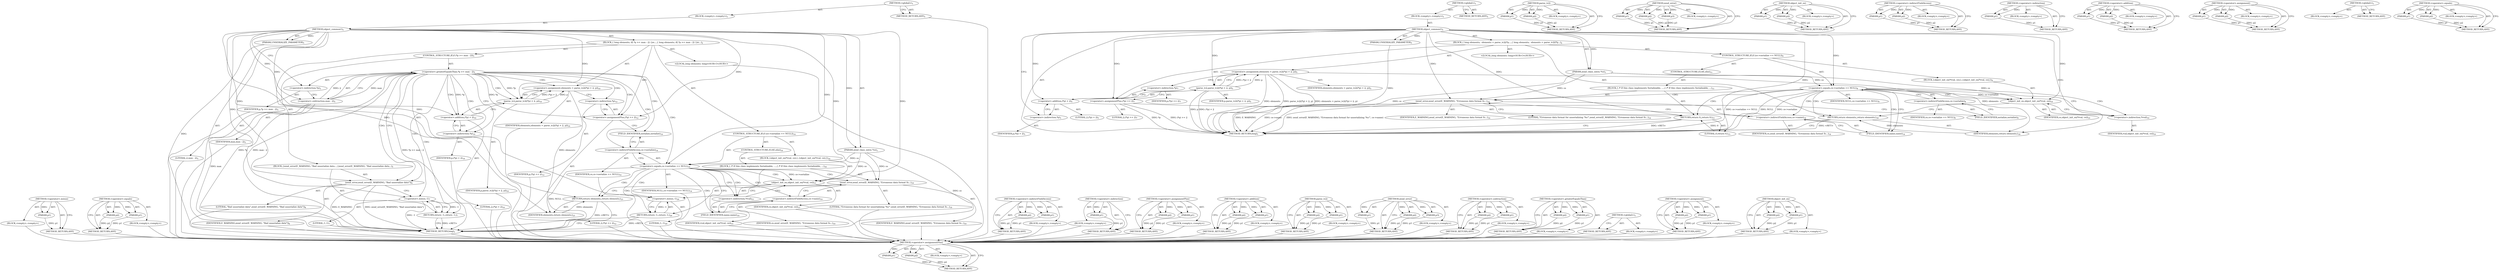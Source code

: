 digraph "object_init_ex" {
vulnerable_92 [label=<(METHOD,&lt;operator&gt;.assignmentPlus)>];
vulnerable_93 [label=<(PARAM,p1)>];
vulnerable_94 [label=<(PARAM,p2)>];
vulnerable_95 [label=<(BLOCK,&lt;empty&gt;,&lt;empty&gt;)>];
vulnerable_96 [label=<(METHOD_RETURN,ANY)>];
vulnerable_6 [label=<(METHOD,&lt;global&gt;)<SUB>1</SUB>>];
vulnerable_7 [label=<(BLOCK,&lt;empty&gt;,&lt;empty&gt;)<SUB>1</SUB>>];
vulnerable_8 [label=<(METHOD,object_common1)<SUB>1</SUB>>];
vulnerable_9 [label=<(PARAM,UNSERIALIZE_PARAMETER)<SUB>1</SUB>>];
vulnerable_10 [label=<(PARAM,zend_class_entry *ce)<SUB>1</SUB>>];
vulnerable_11 [label=<(BLOCK,{
 	long elements;
 
 	elements = parse_iv2((*p...,{
 	long elements;
 
 	elements = parse_iv2((*p...)<SUB>2</SUB>>];
vulnerable_12 [label="<(LOCAL,long elements: long)<SUB>3</SUB>>"];
vulnerable_13 [label=<(&lt;operator&gt;.assignment,elements = parse_iv2((*p) + 2, p))<SUB>5</SUB>>];
vulnerable_14 [label=<(IDENTIFIER,elements,elements = parse_iv2((*p) + 2, p))<SUB>5</SUB>>];
vulnerable_15 [label=<(parse_iv2,parse_iv2((*p) + 2, p))<SUB>5</SUB>>];
vulnerable_16 [label=<(&lt;operator&gt;.addition,(*p) + 2)<SUB>5</SUB>>];
vulnerable_17 [label=<(&lt;operator&gt;.indirection,*p)<SUB>5</SUB>>];
vulnerable_18 [label=<(IDENTIFIER,p,(*p) + 2)<SUB>5</SUB>>];
vulnerable_19 [label=<(LITERAL,2,(*p) + 2)<SUB>5</SUB>>];
vulnerable_20 [label=<(IDENTIFIER,p,parse_iv2((*p) + 2, p))<SUB>5</SUB>>];
vulnerable_21 [label=<(&lt;operator&gt;.assignmentPlus,(*p) += 2)<SUB>7</SUB>>];
vulnerable_22 [label=<(&lt;operator&gt;.indirection,*p)<SUB>7</SUB>>];
vulnerable_23 [label=<(IDENTIFIER,p,(*p) += 2)<SUB>7</SUB>>];
vulnerable_24 [label=<(LITERAL,2,(*p) += 2)<SUB>7</SUB>>];
vulnerable_25 [label=<(CONTROL_STRUCTURE,IF,if (ce-&gt;serialize == NULL))<SUB>9</SUB>>];
vulnerable_26 [label=<(&lt;operator&gt;.equals,ce-&gt;serialize == NULL)<SUB>9</SUB>>];
vulnerable_27 [label=<(&lt;operator&gt;.indirectFieldAccess,ce-&gt;serialize)<SUB>9</SUB>>];
vulnerable_28 [label=<(IDENTIFIER,ce,ce-&gt;serialize == NULL)<SUB>9</SUB>>];
vulnerable_29 [label=<(FIELD_IDENTIFIER,serialize,serialize)<SUB>9</SUB>>];
vulnerable_30 [label=<(IDENTIFIER,NULL,ce-&gt;serialize == NULL)<SUB>9</SUB>>];
vulnerable_31 [label=<(BLOCK,{
		object_init_ex(*rval, ce);
	},{
		object_init_ex(*rval, ce);
	})<SUB>9</SUB>>];
vulnerable_32 [label=<(object_init_ex,object_init_ex(*rval, ce))<SUB>10</SUB>>];
vulnerable_33 [label=<(&lt;operator&gt;.indirection,*rval)<SUB>10</SUB>>];
vulnerable_34 [label=<(IDENTIFIER,rval,object_init_ex(*rval, ce))<SUB>10</SUB>>];
vulnerable_35 [label=<(IDENTIFIER,ce,object_init_ex(*rval, ce))<SUB>10</SUB>>];
vulnerable_36 [label=<(CONTROL_STRUCTURE,ELSE,else)<SUB>11</SUB>>];
vulnerable_37 [label=<(BLOCK,{
 		/* If this class implements Serializable, ...,{
 		/* If this class implements Serializable, ...)<SUB>11</SUB>>];
vulnerable_38 [label=<(zend_error,zend_error(E_WARNING, &quot;Erroneous data format fo...)<SUB>14</SUB>>];
vulnerable_39 [label=<(IDENTIFIER,E_WARNING,zend_error(E_WARNING, &quot;Erroneous data format fo...)<SUB>14</SUB>>];
vulnerable_40 [label=<(LITERAL,&quot;Erroneous data format for unserializing '%s'&quot;,zend_error(E_WARNING, &quot;Erroneous data format fo...)<SUB>14</SUB>>];
vulnerable_41 [label=<(&lt;operator&gt;.indirectFieldAccess,ce-&gt;name)<SUB>14</SUB>>];
vulnerable_42 [label=<(IDENTIFIER,ce,zend_error(E_WARNING, &quot;Erroneous data format fo...)<SUB>14</SUB>>];
vulnerable_43 [label=<(FIELD_IDENTIFIER,name,name)<SUB>14</SUB>>];
vulnerable_44 [label=<(RETURN,return 0;,return 0;)<SUB>15</SUB>>];
vulnerable_45 [label=<(LITERAL,0,return 0;)<SUB>15</SUB>>];
vulnerable_46 [label=<(RETURN,return elements;,return elements;)<SUB>18</SUB>>];
vulnerable_47 [label=<(IDENTIFIER,elements,return elements;)<SUB>18</SUB>>];
vulnerable_48 [label=<(METHOD_RETURN,long)<SUB>1</SUB>>];
vulnerable_50 [label=<(METHOD_RETURN,ANY)<SUB>1</SUB>>];
vulnerable_78 [label=<(METHOD,parse_iv2)>];
vulnerable_79 [label=<(PARAM,p1)>];
vulnerable_80 [label=<(PARAM,p2)>];
vulnerable_81 [label=<(BLOCK,&lt;empty&gt;,&lt;empty&gt;)>];
vulnerable_82 [label=<(METHOD_RETURN,ANY)>];
vulnerable_112 [label=<(METHOD,zend_error)>];
vulnerable_113 [label=<(PARAM,p1)>];
vulnerable_114 [label=<(PARAM,p2)>];
vulnerable_115 [label=<(PARAM,p3)>];
vulnerable_116 [label=<(BLOCK,&lt;empty&gt;,&lt;empty&gt;)>];
vulnerable_117 [label=<(METHOD_RETURN,ANY)>];
vulnerable_107 [label=<(METHOD,object_init_ex)>];
vulnerable_108 [label=<(PARAM,p1)>];
vulnerable_109 [label=<(PARAM,p2)>];
vulnerable_110 [label=<(BLOCK,&lt;empty&gt;,&lt;empty&gt;)>];
vulnerable_111 [label=<(METHOD_RETURN,ANY)>];
vulnerable_102 [label=<(METHOD,&lt;operator&gt;.indirectFieldAccess)>];
vulnerable_103 [label=<(PARAM,p1)>];
vulnerable_104 [label=<(PARAM,p2)>];
vulnerable_105 [label=<(BLOCK,&lt;empty&gt;,&lt;empty&gt;)>];
vulnerable_106 [label=<(METHOD_RETURN,ANY)>];
vulnerable_88 [label=<(METHOD,&lt;operator&gt;.indirection)>];
vulnerable_89 [label=<(PARAM,p1)>];
vulnerable_90 [label=<(BLOCK,&lt;empty&gt;,&lt;empty&gt;)>];
vulnerable_91 [label=<(METHOD_RETURN,ANY)>];
vulnerable_83 [label=<(METHOD,&lt;operator&gt;.addition)>];
vulnerable_84 [label=<(PARAM,p1)>];
vulnerable_85 [label=<(PARAM,p2)>];
vulnerable_86 [label=<(BLOCK,&lt;empty&gt;,&lt;empty&gt;)>];
vulnerable_87 [label=<(METHOD_RETURN,ANY)>];
vulnerable_73 [label=<(METHOD,&lt;operator&gt;.assignment)>];
vulnerable_74 [label=<(PARAM,p1)>];
vulnerable_75 [label=<(PARAM,p2)>];
vulnerable_76 [label=<(BLOCK,&lt;empty&gt;,&lt;empty&gt;)>];
vulnerable_77 [label=<(METHOD_RETURN,ANY)>];
vulnerable_67 [label=<(METHOD,&lt;global&gt;)<SUB>1</SUB>>];
vulnerable_68 [label=<(BLOCK,&lt;empty&gt;,&lt;empty&gt;)>];
vulnerable_69 [label=<(METHOD_RETURN,ANY)>];
vulnerable_97 [label=<(METHOD,&lt;operator&gt;.equals)>];
vulnerable_98 [label=<(PARAM,p1)>];
vulnerable_99 [label=<(PARAM,p2)>];
vulnerable_100 [label=<(BLOCK,&lt;empty&gt;,&lt;empty&gt;)>];
vulnerable_101 [label=<(METHOD_RETURN,ANY)>];
fixed_110 [label=<(METHOD,&lt;operator&gt;.minus)>];
fixed_111 [label=<(PARAM,p1)>];
fixed_112 [label=<(BLOCK,&lt;empty&gt;,&lt;empty&gt;)>];
fixed_113 [label=<(METHOD_RETURN,ANY)>];
fixed_134 [label=<(METHOD,&lt;operator&gt;.equals)>];
fixed_135 [label=<(PARAM,p1)>];
fixed_136 [label=<(PARAM,p2)>];
fixed_137 [label=<(BLOCK,&lt;empty&gt;,&lt;empty&gt;)>];
fixed_138 [label=<(METHOD_RETURN,ANY)>];
fixed_6 [label=<(METHOD,&lt;global&gt;)<SUB>1</SUB>>];
fixed_7 [label=<(BLOCK,&lt;empty&gt;,&lt;empty&gt;)<SUB>1</SUB>>];
fixed_8 [label=<(METHOD,object_common1)<SUB>1</SUB>>];
fixed_9 [label=<(PARAM,UNSERIALIZE_PARAMETER)<SUB>1</SUB>>];
fixed_10 [label=<(PARAM,zend_class_entry *ce)<SUB>1</SUB>>];
fixed_11 [label=<(BLOCK,{
 	long elements;
 
	if( *p &gt;= max - 2) {
		ze...,{
 	long elements;
 
	if( *p &gt;= max - 2) {
		ze...)<SUB>2</SUB>>];
fixed_12 [label="<(LOCAL,long elements: long)<SUB>3</SUB>>"];
fixed_13 [label=<(CONTROL_STRUCTURE,IF,if (*p &gt;= max - 2))<SUB>5</SUB>>];
fixed_14 [label=<(&lt;operator&gt;.greaterEqualsThan,*p &gt;= max - 2)<SUB>5</SUB>>];
fixed_15 [label=<(&lt;operator&gt;.indirection,*p)<SUB>5</SUB>>];
fixed_16 [label=<(IDENTIFIER,p,*p &gt;= max - 2)<SUB>5</SUB>>];
fixed_17 [label=<(&lt;operator&gt;.subtraction,max - 2)<SUB>5</SUB>>];
fixed_18 [label=<(IDENTIFIER,max,max - 2)<SUB>5</SUB>>];
fixed_19 [label=<(LITERAL,2,max - 2)<SUB>5</SUB>>];
fixed_20 [label=<(BLOCK,{
		zend_error(E_WARNING, &quot;Bad unserialize data...,{
		zend_error(E_WARNING, &quot;Bad unserialize data...)<SUB>5</SUB>>];
fixed_21 [label=<(zend_error,zend_error(E_WARNING, &quot;Bad unserialize data&quot;))<SUB>6</SUB>>];
fixed_22 [label=<(IDENTIFIER,E_WARNING,zend_error(E_WARNING, &quot;Bad unserialize data&quot;))<SUB>6</SUB>>];
fixed_23 [label=<(LITERAL,&quot;Bad unserialize data&quot;,zend_error(E_WARNING, &quot;Bad unserialize data&quot;))<SUB>6</SUB>>];
fixed_24 [label=<(RETURN,return -1;,return -1;)<SUB>7</SUB>>];
fixed_25 [label=<(&lt;operator&gt;.minus,-1)<SUB>7</SUB>>];
fixed_26 [label=<(LITERAL,1,-1)<SUB>7</SUB>>];
fixed_27 [label=<(&lt;operator&gt;.assignment,elements = parse_iv2((*p) + 2, p))<SUB>10</SUB>>];
fixed_28 [label=<(IDENTIFIER,elements,elements = parse_iv2((*p) + 2, p))<SUB>10</SUB>>];
fixed_29 [label=<(parse_iv2,parse_iv2((*p) + 2, p))<SUB>10</SUB>>];
fixed_30 [label=<(&lt;operator&gt;.addition,(*p) + 2)<SUB>10</SUB>>];
fixed_31 [label=<(&lt;operator&gt;.indirection,*p)<SUB>10</SUB>>];
fixed_32 [label=<(IDENTIFIER,p,(*p) + 2)<SUB>10</SUB>>];
fixed_33 [label=<(LITERAL,2,(*p) + 2)<SUB>10</SUB>>];
fixed_34 [label=<(IDENTIFIER,p,parse_iv2((*p) + 2, p))<SUB>10</SUB>>];
fixed_35 [label=<(&lt;operator&gt;.assignmentPlus,(*p) += 2)<SUB>12</SUB>>];
fixed_36 [label=<(&lt;operator&gt;.indirection,*p)<SUB>12</SUB>>];
fixed_37 [label=<(IDENTIFIER,p,(*p) += 2)<SUB>12</SUB>>];
fixed_38 [label=<(LITERAL,2,(*p) += 2)<SUB>12</SUB>>];
fixed_39 [label=<(CONTROL_STRUCTURE,IF,if (ce-&gt;serialize == NULL))<SUB>14</SUB>>];
fixed_40 [label=<(&lt;operator&gt;.equals,ce-&gt;serialize == NULL)<SUB>14</SUB>>];
fixed_41 [label=<(&lt;operator&gt;.indirectFieldAccess,ce-&gt;serialize)<SUB>14</SUB>>];
fixed_42 [label=<(IDENTIFIER,ce,ce-&gt;serialize == NULL)<SUB>14</SUB>>];
fixed_43 [label=<(FIELD_IDENTIFIER,serialize,serialize)<SUB>14</SUB>>];
fixed_44 [label=<(IDENTIFIER,NULL,ce-&gt;serialize == NULL)<SUB>14</SUB>>];
fixed_45 [label=<(BLOCK,{
		object_init_ex(*rval, ce);
	},{
		object_init_ex(*rval, ce);
	})<SUB>14</SUB>>];
fixed_46 [label=<(object_init_ex,object_init_ex(*rval, ce))<SUB>15</SUB>>];
fixed_47 [label=<(&lt;operator&gt;.indirection,*rval)<SUB>15</SUB>>];
fixed_48 [label=<(IDENTIFIER,rval,object_init_ex(*rval, ce))<SUB>15</SUB>>];
fixed_49 [label=<(IDENTIFIER,ce,object_init_ex(*rval, ce))<SUB>15</SUB>>];
fixed_50 [label=<(CONTROL_STRUCTURE,ELSE,else)<SUB>16</SUB>>];
fixed_51 [label=<(BLOCK,{
 		/* If this class implements Serializable, ...,{
 		/* If this class implements Serializable, ...)<SUB>16</SUB>>];
fixed_52 [label=<(zend_error,zend_error(E_WARNING, &quot;Erroneous data format fo...)<SUB>19</SUB>>];
fixed_53 [label=<(IDENTIFIER,E_WARNING,zend_error(E_WARNING, &quot;Erroneous data format fo...)<SUB>19</SUB>>];
fixed_54 [label=<(LITERAL,&quot;Erroneous data format for unserializing '%s'&quot;,zend_error(E_WARNING, &quot;Erroneous data format fo...)<SUB>19</SUB>>];
fixed_55 [label=<(&lt;operator&gt;.indirectFieldAccess,ce-&gt;name)<SUB>19</SUB>>];
fixed_56 [label=<(IDENTIFIER,ce,zend_error(E_WARNING, &quot;Erroneous data format fo...)<SUB>19</SUB>>];
fixed_57 [label=<(FIELD_IDENTIFIER,name,name)<SUB>19</SUB>>];
fixed_58 [label=<(RETURN,return -1;,return -1;)<SUB>20</SUB>>];
fixed_59 [label=<(&lt;operator&gt;.minus,-1)<SUB>20</SUB>>];
fixed_60 [label=<(LITERAL,1,-1)<SUB>20</SUB>>];
fixed_61 [label=<(RETURN,return elements;,return elements;)<SUB>23</SUB>>];
fixed_62 [label=<(IDENTIFIER,elements,return elements;)<SUB>23</SUB>>];
fixed_63 [label=<(METHOD_RETURN,long)<SUB>1</SUB>>];
fixed_65 [label=<(METHOD_RETURN,ANY)<SUB>1</SUB>>];
fixed_139 [label=<(METHOD,&lt;operator&gt;.indirectFieldAccess)>];
fixed_140 [label=<(PARAM,p1)>];
fixed_141 [label=<(PARAM,p2)>];
fixed_142 [label=<(BLOCK,&lt;empty&gt;,&lt;empty&gt;)>];
fixed_143 [label=<(METHOD_RETURN,ANY)>];
fixed_95 [label=<(METHOD,&lt;operator&gt;.indirection)>];
fixed_96 [label=<(PARAM,p1)>];
fixed_97 [label=<(BLOCK,&lt;empty&gt;,&lt;empty&gt;)>];
fixed_98 [label=<(METHOD_RETURN,ANY)>];
fixed_129 [label=<(METHOD,&lt;operator&gt;.assignmentPlus)>];
fixed_130 [label=<(PARAM,p1)>];
fixed_131 [label=<(PARAM,p2)>];
fixed_132 [label=<(BLOCK,&lt;empty&gt;,&lt;empty&gt;)>];
fixed_133 [label=<(METHOD_RETURN,ANY)>];
fixed_124 [label=<(METHOD,&lt;operator&gt;.addition)>];
fixed_125 [label=<(PARAM,p1)>];
fixed_126 [label=<(PARAM,p2)>];
fixed_127 [label=<(BLOCK,&lt;empty&gt;,&lt;empty&gt;)>];
fixed_128 [label=<(METHOD_RETURN,ANY)>];
fixed_119 [label=<(METHOD,parse_iv2)>];
fixed_120 [label=<(PARAM,p1)>];
fixed_121 [label=<(PARAM,p2)>];
fixed_122 [label=<(BLOCK,&lt;empty&gt;,&lt;empty&gt;)>];
fixed_123 [label=<(METHOD_RETURN,ANY)>];
fixed_104 [label=<(METHOD,zend_error)>];
fixed_105 [label=<(PARAM,p1)>];
fixed_106 [label=<(PARAM,p2)>];
fixed_107 [label=<(PARAM,p3)>];
fixed_108 [label=<(BLOCK,&lt;empty&gt;,&lt;empty&gt;)>];
fixed_109 [label=<(METHOD_RETURN,ANY)>];
fixed_99 [label=<(METHOD,&lt;operator&gt;.subtraction)>];
fixed_100 [label=<(PARAM,p1)>];
fixed_101 [label=<(PARAM,p2)>];
fixed_102 [label=<(BLOCK,&lt;empty&gt;,&lt;empty&gt;)>];
fixed_103 [label=<(METHOD_RETURN,ANY)>];
fixed_90 [label=<(METHOD,&lt;operator&gt;.greaterEqualsThan)>];
fixed_91 [label=<(PARAM,p1)>];
fixed_92 [label=<(PARAM,p2)>];
fixed_93 [label=<(BLOCK,&lt;empty&gt;,&lt;empty&gt;)>];
fixed_94 [label=<(METHOD_RETURN,ANY)>];
fixed_84 [label=<(METHOD,&lt;global&gt;)<SUB>1</SUB>>];
fixed_85 [label=<(BLOCK,&lt;empty&gt;,&lt;empty&gt;)>];
fixed_86 [label=<(METHOD_RETURN,ANY)>];
fixed_114 [label=<(METHOD,&lt;operator&gt;.assignment)>];
fixed_115 [label=<(PARAM,p1)>];
fixed_116 [label=<(PARAM,p2)>];
fixed_117 [label=<(BLOCK,&lt;empty&gt;,&lt;empty&gt;)>];
fixed_118 [label=<(METHOD_RETURN,ANY)>];
fixed_144 [label=<(METHOD,object_init_ex)>];
fixed_145 [label=<(PARAM,p1)>];
fixed_146 [label=<(PARAM,p2)>];
fixed_147 [label=<(BLOCK,&lt;empty&gt;,&lt;empty&gt;)>];
fixed_148 [label=<(METHOD_RETURN,ANY)>];
vulnerable_92 -> vulnerable_93  [key=0, label="AST: "];
vulnerable_92 -> vulnerable_93  [key=1, label="DDG: "];
vulnerable_92 -> vulnerable_95  [key=0, label="AST: "];
vulnerable_92 -> vulnerable_94  [key=0, label="AST: "];
vulnerable_92 -> vulnerable_94  [key=1, label="DDG: "];
vulnerable_92 -> vulnerable_96  [key=0, label="AST: "];
vulnerable_92 -> vulnerable_96  [key=1, label="CFG: "];
vulnerable_93 -> vulnerable_96  [key=0, label="DDG: p1"];
vulnerable_94 -> vulnerable_96  [key=0, label="DDG: p2"];
vulnerable_6 -> vulnerable_7  [key=0, label="AST: "];
vulnerable_6 -> vulnerable_50  [key=0, label="AST: "];
vulnerable_6 -> vulnerable_50  [key=1, label="CFG: "];
vulnerable_7 -> vulnerable_8  [key=0, label="AST: "];
vulnerable_8 -> vulnerable_9  [key=0, label="AST: "];
vulnerable_8 -> vulnerable_9  [key=1, label="DDG: "];
vulnerable_8 -> vulnerable_10  [key=0, label="AST: "];
vulnerable_8 -> vulnerable_10  [key=1, label="DDG: "];
vulnerable_8 -> vulnerable_11  [key=0, label="AST: "];
vulnerable_8 -> vulnerable_48  [key=0, label="AST: "];
vulnerable_8 -> vulnerable_17  [key=0, label="CFG: "];
vulnerable_8 -> vulnerable_21  [key=0, label="DDG: "];
vulnerable_8 -> vulnerable_47  [key=0, label="DDG: "];
vulnerable_8 -> vulnerable_15  [key=0, label="DDG: "];
vulnerable_8 -> vulnerable_26  [key=0, label="DDG: "];
vulnerable_8 -> vulnerable_16  [key=0, label="DDG: "];
vulnerable_8 -> vulnerable_32  [key=0, label="DDG: "];
vulnerable_8 -> vulnerable_44  [key=0, label="DDG: "];
vulnerable_8 -> vulnerable_38  [key=0, label="DDG: "];
vulnerable_8 -> vulnerable_45  [key=0, label="DDG: "];
vulnerable_9 -> vulnerable_48  [key=0, label="DDG: "];
vulnerable_10 -> vulnerable_48  [key=0, label="DDG: ce"];
vulnerable_10 -> vulnerable_26  [key=0, label="DDG: ce"];
vulnerable_10 -> vulnerable_32  [key=0, label="DDG: ce"];
vulnerable_10 -> vulnerable_38  [key=0, label="DDG: ce"];
vulnerable_11 -> vulnerable_12  [key=0, label="AST: "];
vulnerable_11 -> vulnerable_13  [key=0, label="AST: "];
vulnerable_11 -> vulnerable_21  [key=0, label="AST: "];
vulnerable_11 -> vulnerable_25  [key=0, label="AST: "];
vulnerable_11 -> vulnerable_46  [key=0, label="AST: "];
vulnerable_13 -> vulnerable_14  [key=0, label="AST: "];
vulnerable_13 -> vulnerable_15  [key=0, label="AST: "];
vulnerable_13 -> vulnerable_22  [key=0, label="CFG: "];
vulnerable_13 -> vulnerable_48  [key=0, label="DDG: elements"];
vulnerable_13 -> vulnerable_48  [key=1, label="DDG: parse_iv2((*p) + 2, p)"];
vulnerable_13 -> vulnerable_48  [key=2, label="DDG: elements = parse_iv2((*p) + 2, p)"];
vulnerable_13 -> vulnerable_47  [key=0, label="DDG: elements"];
vulnerable_15 -> vulnerable_16  [key=0, label="AST: "];
vulnerable_15 -> vulnerable_20  [key=0, label="AST: "];
vulnerable_15 -> vulnerable_13  [key=0, label="CFG: "];
vulnerable_15 -> vulnerable_13  [key=1, label="DDG: (*p) + 2"];
vulnerable_15 -> vulnerable_13  [key=2, label="DDG: p"];
vulnerable_15 -> vulnerable_48  [key=0, label="DDG: (*p) + 2"];
vulnerable_15 -> vulnerable_48  [key=1, label="DDG: p"];
vulnerable_16 -> vulnerable_17  [key=0, label="AST: "];
vulnerable_16 -> vulnerable_19  [key=0, label="AST: "];
vulnerable_16 -> vulnerable_15  [key=0, label="CFG: "];
vulnerable_17 -> vulnerable_18  [key=0, label="AST: "];
vulnerable_17 -> vulnerable_16  [key=0, label="CFG: "];
vulnerable_21 -> vulnerable_22  [key=0, label="AST: "];
vulnerable_21 -> vulnerable_24  [key=0, label="AST: "];
vulnerable_21 -> vulnerable_29  [key=0, label="CFG: "];
vulnerable_21 -> vulnerable_48  [key=0, label="DDG: *p"];
vulnerable_21 -> vulnerable_48  [key=1, label="DDG: (*p) += 2"];
vulnerable_22 -> vulnerable_23  [key=0, label="AST: "];
vulnerable_22 -> vulnerable_21  [key=0, label="CFG: "];
vulnerable_25 -> vulnerable_26  [key=0, label="AST: "];
vulnerable_25 -> vulnerable_31  [key=0, label="AST: "];
vulnerable_25 -> vulnerable_36  [key=0, label="AST: "];
vulnerable_26 -> vulnerable_27  [key=0, label="AST: "];
vulnerable_26 -> vulnerable_30  [key=0, label="AST: "];
vulnerable_26 -> vulnerable_33  [key=0, label="CFG: "];
vulnerable_26 -> vulnerable_33  [key=1, label="CDG: "];
vulnerable_26 -> vulnerable_43  [key=0, label="CFG: "];
vulnerable_26 -> vulnerable_43  [key=1, label="CDG: "];
vulnerable_26 -> vulnerable_48  [key=0, label="DDG: ce-&gt;serialize"];
vulnerable_26 -> vulnerable_48  [key=1, label="DDG: ce-&gt;serialize == NULL"];
vulnerable_26 -> vulnerable_48  [key=2, label="DDG: NULL"];
vulnerable_26 -> vulnerable_32  [key=0, label="DDG: ce-&gt;serialize"];
vulnerable_26 -> vulnerable_32  [key=1, label="CDG: "];
vulnerable_26 -> vulnerable_44  [key=0, label="CDG: "];
vulnerable_26 -> vulnerable_46  [key=0, label="CDG: "];
vulnerable_26 -> vulnerable_38  [key=0, label="CDG: "];
vulnerable_26 -> vulnerable_41  [key=0, label="CDG: "];
vulnerable_27 -> vulnerable_28  [key=0, label="AST: "];
vulnerable_27 -> vulnerable_29  [key=0, label="AST: "];
vulnerable_27 -> vulnerable_26  [key=0, label="CFG: "];
vulnerable_29 -> vulnerable_27  [key=0, label="CFG: "];
vulnerable_31 -> vulnerable_32  [key=0, label="AST: "];
vulnerable_32 -> vulnerable_33  [key=0, label="AST: "];
vulnerable_32 -> vulnerable_35  [key=0, label="AST: "];
vulnerable_32 -> vulnerable_46  [key=0, label="CFG: "];
vulnerable_33 -> vulnerable_34  [key=0, label="AST: "];
vulnerable_33 -> vulnerable_32  [key=0, label="CFG: "];
vulnerable_36 -> vulnerable_37  [key=0, label="AST: "];
vulnerable_37 -> vulnerable_38  [key=0, label="AST: "];
vulnerable_37 -> vulnerable_44  [key=0, label="AST: "];
vulnerable_38 -> vulnerable_39  [key=0, label="AST: "];
vulnerable_38 -> vulnerable_40  [key=0, label="AST: "];
vulnerable_38 -> vulnerable_41  [key=0, label="AST: "];
vulnerable_38 -> vulnerable_44  [key=0, label="CFG: "];
vulnerable_38 -> vulnerable_48  [key=0, label="DDG: ce-&gt;name"];
vulnerable_38 -> vulnerable_48  [key=1, label="DDG: zend_error(E_WARNING, &quot;Erroneous data format for unserializing '%s'&quot;, ce-&gt;name)"];
vulnerable_38 -> vulnerable_48  [key=2, label="DDG: E_WARNING"];
vulnerable_41 -> vulnerable_42  [key=0, label="AST: "];
vulnerable_41 -> vulnerable_43  [key=0, label="AST: "];
vulnerable_41 -> vulnerable_38  [key=0, label="CFG: "];
vulnerable_43 -> vulnerable_41  [key=0, label="CFG: "];
vulnerable_44 -> vulnerable_45  [key=0, label="AST: "];
vulnerable_44 -> vulnerable_48  [key=0, label="CFG: "];
vulnerable_44 -> vulnerable_48  [key=1, label="DDG: &lt;RET&gt;"];
vulnerable_45 -> vulnerable_44  [key=0, label="DDG: 0"];
vulnerable_46 -> vulnerable_47  [key=0, label="AST: "];
vulnerable_46 -> vulnerable_48  [key=0, label="CFG: "];
vulnerable_46 -> vulnerable_48  [key=1, label="DDG: &lt;RET&gt;"];
vulnerable_47 -> vulnerable_46  [key=0, label="DDG: elements"];
vulnerable_78 -> vulnerable_79  [key=0, label="AST: "];
vulnerable_78 -> vulnerable_79  [key=1, label="DDG: "];
vulnerable_78 -> vulnerable_81  [key=0, label="AST: "];
vulnerable_78 -> vulnerable_80  [key=0, label="AST: "];
vulnerable_78 -> vulnerable_80  [key=1, label="DDG: "];
vulnerable_78 -> vulnerable_82  [key=0, label="AST: "];
vulnerable_78 -> vulnerable_82  [key=1, label="CFG: "];
vulnerable_79 -> vulnerable_82  [key=0, label="DDG: p1"];
vulnerable_80 -> vulnerable_82  [key=0, label="DDG: p2"];
vulnerable_112 -> vulnerable_113  [key=0, label="AST: "];
vulnerable_112 -> vulnerable_113  [key=1, label="DDG: "];
vulnerable_112 -> vulnerable_116  [key=0, label="AST: "];
vulnerable_112 -> vulnerable_114  [key=0, label="AST: "];
vulnerable_112 -> vulnerable_114  [key=1, label="DDG: "];
vulnerable_112 -> vulnerable_117  [key=0, label="AST: "];
vulnerable_112 -> vulnerable_117  [key=1, label="CFG: "];
vulnerable_112 -> vulnerable_115  [key=0, label="AST: "];
vulnerable_112 -> vulnerable_115  [key=1, label="DDG: "];
vulnerable_113 -> vulnerable_117  [key=0, label="DDG: p1"];
vulnerable_114 -> vulnerable_117  [key=0, label="DDG: p2"];
vulnerable_115 -> vulnerable_117  [key=0, label="DDG: p3"];
vulnerable_107 -> vulnerable_108  [key=0, label="AST: "];
vulnerable_107 -> vulnerable_108  [key=1, label="DDG: "];
vulnerable_107 -> vulnerable_110  [key=0, label="AST: "];
vulnerable_107 -> vulnerable_109  [key=0, label="AST: "];
vulnerable_107 -> vulnerable_109  [key=1, label="DDG: "];
vulnerable_107 -> vulnerable_111  [key=0, label="AST: "];
vulnerable_107 -> vulnerable_111  [key=1, label="CFG: "];
vulnerable_108 -> vulnerable_111  [key=0, label="DDG: p1"];
vulnerable_109 -> vulnerable_111  [key=0, label="DDG: p2"];
vulnerable_102 -> vulnerable_103  [key=0, label="AST: "];
vulnerable_102 -> vulnerable_103  [key=1, label="DDG: "];
vulnerable_102 -> vulnerable_105  [key=0, label="AST: "];
vulnerable_102 -> vulnerable_104  [key=0, label="AST: "];
vulnerable_102 -> vulnerable_104  [key=1, label="DDG: "];
vulnerable_102 -> vulnerable_106  [key=0, label="AST: "];
vulnerable_102 -> vulnerable_106  [key=1, label="CFG: "];
vulnerable_103 -> vulnerable_106  [key=0, label="DDG: p1"];
vulnerable_104 -> vulnerable_106  [key=0, label="DDG: p2"];
vulnerable_88 -> vulnerable_89  [key=0, label="AST: "];
vulnerable_88 -> vulnerable_89  [key=1, label="DDG: "];
vulnerable_88 -> vulnerable_90  [key=0, label="AST: "];
vulnerable_88 -> vulnerable_91  [key=0, label="AST: "];
vulnerable_88 -> vulnerable_91  [key=1, label="CFG: "];
vulnerable_89 -> vulnerable_91  [key=0, label="DDG: p1"];
vulnerable_83 -> vulnerable_84  [key=0, label="AST: "];
vulnerable_83 -> vulnerable_84  [key=1, label="DDG: "];
vulnerable_83 -> vulnerable_86  [key=0, label="AST: "];
vulnerable_83 -> vulnerable_85  [key=0, label="AST: "];
vulnerable_83 -> vulnerable_85  [key=1, label="DDG: "];
vulnerable_83 -> vulnerable_87  [key=0, label="AST: "];
vulnerable_83 -> vulnerable_87  [key=1, label="CFG: "];
vulnerable_84 -> vulnerable_87  [key=0, label="DDG: p1"];
vulnerable_85 -> vulnerable_87  [key=0, label="DDG: p2"];
vulnerable_73 -> vulnerable_74  [key=0, label="AST: "];
vulnerable_73 -> vulnerable_74  [key=1, label="DDG: "];
vulnerable_73 -> vulnerable_76  [key=0, label="AST: "];
vulnerable_73 -> vulnerable_75  [key=0, label="AST: "];
vulnerable_73 -> vulnerable_75  [key=1, label="DDG: "];
vulnerable_73 -> vulnerable_77  [key=0, label="AST: "];
vulnerable_73 -> vulnerable_77  [key=1, label="CFG: "];
vulnerable_74 -> vulnerable_77  [key=0, label="DDG: p1"];
vulnerable_75 -> vulnerable_77  [key=0, label="DDG: p2"];
vulnerable_67 -> vulnerable_68  [key=0, label="AST: "];
vulnerable_67 -> vulnerable_69  [key=0, label="AST: "];
vulnerable_67 -> vulnerable_69  [key=1, label="CFG: "];
vulnerable_97 -> vulnerable_98  [key=0, label="AST: "];
vulnerable_97 -> vulnerable_98  [key=1, label="DDG: "];
vulnerable_97 -> vulnerable_100  [key=0, label="AST: "];
vulnerable_97 -> vulnerable_99  [key=0, label="AST: "];
vulnerable_97 -> vulnerable_99  [key=1, label="DDG: "];
vulnerable_97 -> vulnerable_101  [key=0, label="AST: "];
vulnerable_97 -> vulnerable_101  [key=1, label="CFG: "];
vulnerable_98 -> vulnerable_101  [key=0, label="DDG: p1"];
vulnerable_99 -> vulnerable_101  [key=0, label="DDG: p2"];
fixed_110 -> fixed_111  [key=0, label="AST: "];
fixed_110 -> fixed_111  [key=1, label="DDG: "];
fixed_110 -> fixed_112  [key=0, label="AST: "];
fixed_110 -> fixed_113  [key=0, label="AST: "];
fixed_110 -> fixed_113  [key=1, label="CFG: "];
fixed_111 -> fixed_113  [key=0, label="DDG: p1"];
fixed_112 -> vulnerable_92  [key=0];
fixed_113 -> vulnerable_92  [key=0];
fixed_134 -> fixed_135  [key=0, label="AST: "];
fixed_134 -> fixed_135  [key=1, label="DDG: "];
fixed_134 -> fixed_137  [key=0, label="AST: "];
fixed_134 -> fixed_136  [key=0, label="AST: "];
fixed_134 -> fixed_136  [key=1, label="DDG: "];
fixed_134 -> fixed_138  [key=0, label="AST: "];
fixed_134 -> fixed_138  [key=1, label="CFG: "];
fixed_135 -> fixed_138  [key=0, label="DDG: p1"];
fixed_136 -> fixed_138  [key=0, label="DDG: p2"];
fixed_137 -> vulnerable_92  [key=0];
fixed_138 -> vulnerable_92  [key=0];
fixed_6 -> fixed_7  [key=0, label="AST: "];
fixed_6 -> fixed_65  [key=0, label="AST: "];
fixed_6 -> fixed_65  [key=1, label="CFG: "];
fixed_7 -> fixed_8  [key=0, label="AST: "];
fixed_8 -> fixed_9  [key=0, label="AST: "];
fixed_8 -> fixed_9  [key=1, label="DDG: "];
fixed_8 -> fixed_10  [key=0, label="AST: "];
fixed_8 -> fixed_10  [key=1, label="DDG: "];
fixed_8 -> fixed_11  [key=0, label="AST: "];
fixed_8 -> fixed_63  [key=0, label="AST: "];
fixed_8 -> fixed_15  [key=0, label="CFG: "];
fixed_8 -> fixed_35  [key=0, label="DDG: "];
fixed_8 -> fixed_62  [key=0, label="DDG: "];
fixed_8 -> fixed_29  [key=0, label="DDG: "];
fixed_8 -> fixed_40  [key=0, label="DDG: "];
fixed_8 -> fixed_17  [key=0, label="DDG: "];
fixed_8 -> fixed_21  [key=0, label="DDG: "];
fixed_8 -> fixed_30  [key=0, label="DDG: "];
fixed_8 -> fixed_46  [key=0, label="DDG: "];
fixed_8 -> fixed_25  [key=0, label="DDG: "];
fixed_8 -> fixed_52  [key=0, label="DDG: "];
fixed_8 -> fixed_59  [key=0, label="DDG: "];
fixed_9 -> fixed_63  [key=0, label="DDG: "];
fixed_10 -> fixed_63  [key=0, label="DDG: ce"];
fixed_10 -> fixed_40  [key=0, label="DDG: ce"];
fixed_10 -> fixed_46  [key=0, label="DDG: ce"];
fixed_10 -> fixed_52  [key=0, label="DDG: ce"];
fixed_11 -> fixed_12  [key=0, label="AST: "];
fixed_11 -> fixed_13  [key=0, label="AST: "];
fixed_11 -> fixed_27  [key=0, label="AST: "];
fixed_11 -> fixed_35  [key=0, label="AST: "];
fixed_11 -> fixed_39  [key=0, label="AST: "];
fixed_11 -> fixed_61  [key=0, label="AST: "];
fixed_12 -> vulnerable_92  [key=0];
fixed_13 -> fixed_14  [key=0, label="AST: "];
fixed_13 -> fixed_20  [key=0, label="AST: "];
fixed_14 -> fixed_15  [key=0, label="AST: "];
fixed_14 -> fixed_17  [key=0, label="AST: "];
fixed_14 -> fixed_21  [key=0, label="CFG: "];
fixed_14 -> fixed_21  [key=1, label="CDG: "];
fixed_14 -> fixed_31  [key=0, label="CFG: "];
fixed_14 -> fixed_31  [key=1, label="CDG: "];
fixed_14 -> fixed_63  [key=0, label="DDG: *p"];
fixed_14 -> fixed_63  [key=1, label="DDG: max - 2"];
fixed_14 -> fixed_63  [key=2, label="DDG: *p &gt;= max - 2"];
fixed_14 -> fixed_35  [key=0, label="DDG: *p"];
fixed_14 -> fixed_35  [key=1, label="CDG: "];
fixed_14 -> fixed_29  [key=0, label="DDG: *p"];
fixed_14 -> fixed_29  [key=1, label="CDG: "];
fixed_14 -> fixed_30  [key=0, label="DDG: *p"];
fixed_14 -> fixed_30  [key=1, label="CDG: "];
fixed_14 -> fixed_24  [key=0, label="CDG: "];
fixed_14 -> fixed_36  [key=0, label="CDG: "];
fixed_14 -> fixed_25  [key=0, label="CDG: "];
fixed_14 -> fixed_41  [key=0, label="CDG: "];
fixed_14 -> fixed_27  [key=0, label="CDG: "];
fixed_14 -> fixed_40  [key=0, label="CDG: "];
fixed_14 -> fixed_43  [key=0, label="CDG: "];
fixed_15 -> fixed_16  [key=0, label="AST: "];
fixed_15 -> fixed_17  [key=0, label="CFG: "];
fixed_16 -> vulnerable_92  [key=0];
fixed_17 -> fixed_18  [key=0, label="AST: "];
fixed_17 -> fixed_19  [key=0, label="AST: "];
fixed_17 -> fixed_14  [key=0, label="CFG: "];
fixed_17 -> fixed_14  [key=1, label="DDG: max"];
fixed_17 -> fixed_14  [key=2, label="DDG: 2"];
fixed_17 -> fixed_63  [key=0, label="DDG: max"];
fixed_18 -> vulnerable_92  [key=0];
fixed_19 -> vulnerable_92  [key=0];
fixed_20 -> fixed_21  [key=0, label="AST: "];
fixed_20 -> fixed_24  [key=0, label="AST: "];
fixed_21 -> fixed_22  [key=0, label="AST: "];
fixed_21 -> fixed_23  [key=0, label="AST: "];
fixed_21 -> fixed_25  [key=0, label="CFG: "];
fixed_21 -> fixed_63  [key=0, label="DDG: E_WARNING"];
fixed_21 -> fixed_63  [key=1, label="DDG: zend_error(E_WARNING, &quot;Bad unserialize data&quot;)"];
fixed_22 -> vulnerable_92  [key=0];
fixed_23 -> vulnerable_92  [key=0];
fixed_24 -> fixed_25  [key=0, label="AST: "];
fixed_24 -> fixed_63  [key=0, label="CFG: "];
fixed_24 -> fixed_63  [key=1, label="DDG: &lt;RET&gt;"];
fixed_25 -> fixed_26  [key=0, label="AST: "];
fixed_25 -> fixed_24  [key=0, label="CFG: "];
fixed_25 -> fixed_24  [key=1, label="DDG: -1"];
fixed_25 -> fixed_63  [key=0, label="DDG: -1"];
fixed_26 -> vulnerable_92  [key=0];
fixed_27 -> fixed_28  [key=0, label="AST: "];
fixed_27 -> fixed_29  [key=0, label="AST: "];
fixed_27 -> fixed_36  [key=0, label="CFG: "];
fixed_27 -> fixed_62  [key=0, label="DDG: elements"];
fixed_28 -> vulnerable_92  [key=0];
fixed_29 -> fixed_30  [key=0, label="AST: "];
fixed_29 -> fixed_34  [key=0, label="AST: "];
fixed_29 -> fixed_27  [key=0, label="CFG: "];
fixed_29 -> fixed_27  [key=1, label="DDG: (*p) + 2"];
fixed_29 -> fixed_27  [key=2, label="DDG: p"];
fixed_30 -> fixed_31  [key=0, label="AST: "];
fixed_30 -> fixed_33  [key=0, label="AST: "];
fixed_30 -> fixed_29  [key=0, label="CFG: "];
fixed_31 -> fixed_32  [key=0, label="AST: "];
fixed_31 -> fixed_30  [key=0, label="CFG: "];
fixed_32 -> vulnerable_92  [key=0];
fixed_33 -> vulnerable_92  [key=0];
fixed_34 -> vulnerable_92  [key=0];
fixed_35 -> fixed_36  [key=0, label="AST: "];
fixed_35 -> fixed_38  [key=0, label="AST: "];
fixed_35 -> fixed_43  [key=0, label="CFG: "];
fixed_36 -> fixed_37  [key=0, label="AST: "];
fixed_36 -> fixed_35  [key=0, label="CFG: "];
fixed_37 -> vulnerable_92  [key=0];
fixed_38 -> vulnerable_92  [key=0];
fixed_39 -> fixed_40  [key=0, label="AST: "];
fixed_39 -> fixed_45  [key=0, label="AST: "];
fixed_39 -> fixed_50  [key=0, label="AST: "];
fixed_40 -> fixed_41  [key=0, label="AST: "];
fixed_40 -> fixed_44  [key=0, label="AST: "];
fixed_40 -> fixed_47  [key=0, label="CFG: "];
fixed_40 -> fixed_47  [key=1, label="CDG: "];
fixed_40 -> fixed_57  [key=0, label="CFG: "];
fixed_40 -> fixed_57  [key=1, label="CDG: "];
fixed_40 -> fixed_63  [key=0, label="DDG: NULL"];
fixed_40 -> fixed_46  [key=0, label="DDG: ce-&gt;serialize"];
fixed_40 -> fixed_46  [key=1, label="CDG: "];
fixed_40 -> fixed_58  [key=0, label="CDG: "];
fixed_40 -> fixed_61  [key=0, label="CDG: "];
fixed_40 -> fixed_52  [key=0, label="CDG: "];
fixed_40 -> fixed_59  [key=0, label="CDG: "];
fixed_40 -> fixed_55  [key=0, label="CDG: "];
fixed_41 -> fixed_42  [key=0, label="AST: "];
fixed_41 -> fixed_43  [key=0, label="AST: "];
fixed_41 -> fixed_40  [key=0, label="CFG: "];
fixed_42 -> vulnerable_92  [key=0];
fixed_43 -> fixed_41  [key=0, label="CFG: "];
fixed_44 -> vulnerable_92  [key=0];
fixed_45 -> fixed_46  [key=0, label="AST: "];
fixed_46 -> fixed_47  [key=0, label="AST: "];
fixed_46 -> fixed_49  [key=0, label="AST: "];
fixed_46 -> fixed_61  [key=0, label="CFG: "];
fixed_47 -> fixed_48  [key=0, label="AST: "];
fixed_47 -> fixed_46  [key=0, label="CFG: "];
fixed_48 -> vulnerable_92  [key=0];
fixed_49 -> vulnerable_92  [key=0];
fixed_50 -> fixed_51  [key=0, label="AST: "];
fixed_51 -> fixed_52  [key=0, label="AST: "];
fixed_51 -> fixed_58  [key=0, label="AST: "];
fixed_52 -> fixed_53  [key=0, label="AST: "];
fixed_52 -> fixed_54  [key=0, label="AST: "];
fixed_52 -> fixed_55  [key=0, label="AST: "];
fixed_52 -> fixed_59  [key=0, label="CFG: "];
fixed_53 -> vulnerable_92  [key=0];
fixed_54 -> vulnerable_92  [key=0];
fixed_55 -> fixed_56  [key=0, label="AST: "];
fixed_55 -> fixed_57  [key=0, label="AST: "];
fixed_55 -> fixed_52  [key=0, label="CFG: "];
fixed_56 -> vulnerable_92  [key=0];
fixed_57 -> fixed_55  [key=0, label="CFG: "];
fixed_58 -> fixed_59  [key=0, label="AST: "];
fixed_58 -> fixed_63  [key=0, label="CFG: "];
fixed_58 -> fixed_63  [key=1, label="DDG: &lt;RET&gt;"];
fixed_59 -> fixed_60  [key=0, label="AST: "];
fixed_59 -> fixed_58  [key=0, label="CFG: "];
fixed_59 -> fixed_58  [key=1, label="DDG: -1"];
fixed_60 -> vulnerable_92  [key=0];
fixed_61 -> fixed_62  [key=0, label="AST: "];
fixed_61 -> fixed_63  [key=0, label="CFG: "];
fixed_61 -> fixed_63  [key=1, label="DDG: &lt;RET&gt;"];
fixed_62 -> fixed_61  [key=0, label="DDG: elements"];
fixed_63 -> vulnerable_92  [key=0];
fixed_65 -> vulnerable_92  [key=0];
fixed_139 -> fixed_140  [key=0, label="AST: "];
fixed_139 -> fixed_140  [key=1, label="DDG: "];
fixed_139 -> fixed_142  [key=0, label="AST: "];
fixed_139 -> fixed_141  [key=0, label="AST: "];
fixed_139 -> fixed_141  [key=1, label="DDG: "];
fixed_139 -> fixed_143  [key=0, label="AST: "];
fixed_139 -> fixed_143  [key=1, label="CFG: "];
fixed_140 -> fixed_143  [key=0, label="DDG: p1"];
fixed_141 -> fixed_143  [key=0, label="DDG: p2"];
fixed_142 -> vulnerable_92  [key=0];
fixed_143 -> vulnerable_92  [key=0];
fixed_95 -> fixed_96  [key=0, label="AST: "];
fixed_95 -> fixed_96  [key=1, label="DDG: "];
fixed_95 -> fixed_97  [key=0, label="AST: "];
fixed_95 -> fixed_98  [key=0, label="AST: "];
fixed_95 -> fixed_98  [key=1, label="CFG: "];
fixed_96 -> fixed_98  [key=0, label="DDG: p1"];
fixed_97 -> vulnerable_92  [key=0];
fixed_98 -> vulnerable_92  [key=0];
fixed_129 -> fixed_130  [key=0, label="AST: "];
fixed_129 -> fixed_130  [key=1, label="DDG: "];
fixed_129 -> fixed_132  [key=0, label="AST: "];
fixed_129 -> fixed_131  [key=0, label="AST: "];
fixed_129 -> fixed_131  [key=1, label="DDG: "];
fixed_129 -> fixed_133  [key=0, label="AST: "];
fixed_129 -> fixed_133  [key=1, label="CFG: "];
fixed_130 -> fixed_133  [key=0, label="DDG: p1"];
fixed_131 -> fixed_133  [key=0, label="DDG: p2"];
fixed_132 -> vulnerable_92  [key=0];
fixed_133 -> vulnerable_92  [key=0];
fixed_124 -> fixed_125  [key=0, label="AST: "];
fixed_124 -> fixed_125  [key=1, label="DDG: "];
fixed_124 -> fixed_127  [key=0, label="AST: "];
fixed_124 -> fixed_126  [key=0, label="AST: "];
fixed_124 -> fixed_126  [key=1, label="DDG: "];
fixed_124 -> fixed_128  [key=0, label="AST: "];
fixed_124 -> fixed_128  [key=1, label="CFG: "];
fixed_125 -> fixed_128  [key=0, label="DDG: p1"];
fixed_126 -> fixed_128  [key=0, label="DDG: p2"];
fixed_127 -> vulnerable_92  [key=0];
fixed_128 -> vulnerable_92  [key=0];
fixed_119 -> fixed_120  [key=0, label="AST: "];
fixed_119 -> fixed_120  [key=1, label="DDG: "];
fixed_119 -> fixed_122  [key=0, label="AST: "];
fixed_119 -> fixed_121  [key=0, label="AST: "];
fixed_119 -> fixed_121  [key=1, label="DDG: "];
fixed_119 -> fixed_123  [key=0, label="AST: "];
fixed_119 -> fixed_123  [key=1, label="CFG: "];
fixed_120 -> fixed_123  [key=0, label="DDG: p1"];
fixed_121 -> fixed_123  [key=0, label="DDG: p2"];
fixed_122 -> vulnerable_92  [key=0];
fixed_123 -> vulnerable_92  [key=0];
fixed_104 -> fixed_105  [key=0, label="AST: "];
fixed_104 -> fixed_105  [key=1, label="DDG: "];
fixed_104 -> fixed_108  [key=0, label="AST: "];
fixed_104 -> fixed_106  [key=0, label="AST: "];
fixed_104 -> fixed_106  [key=1, label="DDG: "];
fixed_104 -> fixed_109  [key=0, label="AST: "];
fixed_104 -> fixed_109  [key=1, label="CFG: "];
fixed_104 -> fixed_107  [key=0, label="AST: "];
fixed_104 -> fixed_107  [key=1, label="DDG: "];
fixed_105 -> fixed_109  [key=0, label="DDG: p1"];
fixed_106 -> fixed_109  [key=0, label="DDG: p2"];
fixed_107 -> fixed_109  [key=0, label="DDG: p3"];
fixed_108 -> vulnerable_92  [key=0];
fixed_109 -> vulnerable_92  [key=0];
fixed_99 -> fixed_100  [key=0, label="AST: "];
fixed_99 -> fixed_100  [key=1, label="DDG: "];
fixed_99 -> fixed_102  [key=0, label="AST: "];
fixed_99 -> fixed_101  [key=0, label="AST: "];
fixed_99 -> fixed_101  [key=1, label="DDG: "];
fixed_99 -> fixed_103  [key=0, label="AST: "];
fixed_99 -> fixed_103  [key=1, label="CFG: "];
fixed_100 -> fixed_103  [key=0, label="DDG: p1"];
fixed_101 -> fixed_103  [key=0, label="DDG: p2"];
fixed_102 -> vulnerable_92  [key=0];
fixed_103 -> vulnerable_92  [key=0];
fixed_90 -> fixed_91  [key=0, label="AST: "];
fixed_90 -> fixed_91  [key=1, label="DDG: "];
fixed_90 -> fixed_93  [key=0, label="AST: "];
fixed_90 -> fixed_92  [key=0, label="AST: "];
fixed_90 -> fixed_92  [key=1, label="DDG: "];
fixed_90 -> fixed_94  [key=0, label="AST: "];
fixed_90 -> fixed_94  [key=1, label="CFG: "];
fixed_91 -> fixed_94  [key=0, label="DDG: p1"];
fixed_92 -> fixed_94  [key=0, label="DDG: p2"];
fixed_93 -> vulnerable_92  [key=0];
fixed_94 -> vulnerable_92  [key=0];
fixed_84 -> fixed_85  [key=0, label="AST: "];
fixed_84 -> fixed_86  [key=0, label="AST: "];
fixed_84 -> fixed_86  [key=1, label="CFG: "];
fixed_85 -> vulnerable_92  [key=0];
fixed_86 -> vulnerable_92  [key=0];
fixed_114 -> fixed_115  [key=0, label="AST: "];
fixed_114 -> fixed_115  [key=1, label="DDG: "];
fixed_114 -> fixed_117  [key=0, label="AST: "];
fixed_114 -> fixed_116  [key=0, label="AST: "];
fixed_114 -> fixed_116  [key=1, label="DDG: "];
fixed_114 -> fixed_118  [key=0, label="AST: "];
fixed_114 -> fixed_118  [key=1, label="CFG: "];
fixed_115 -> fixed_118  [key=0, label="DDG: p1"];
fixed_116 -> fixed_118  [key=0, label="DDG: p2"];
fixed_117 -> vulnerable_92  [key=0];
fixed_118 -> vulnerable_92  [key=0];
fixed_144 -> fixed_145  [key=0, label="AST: "];
fixed_144 -> fixed_145  [key=1, label="DDG: "];
fixed_144 -> fixed_147  [key=0, label="AST: "];
fixed_144 -> fixed_146  [key=0, label="AST: "];
fixed_144 -> fixed_146  [key=1, label="DDG: "];
fixed_144 -> fixed_148  [key=0, label="AST: "];
fixed_144 -> fixed_148  [key=1, label="CFG: "];
fixed_145 -> fixed_148  [key=0, label="DDG: p1"];
fixed_146 -> fixed_148  [key=0, label="DDG: p2"];
fixed_147 -> vulnerable_92  [key=0];
fixed_148 -> vulnerable_92  [key=0];
}
